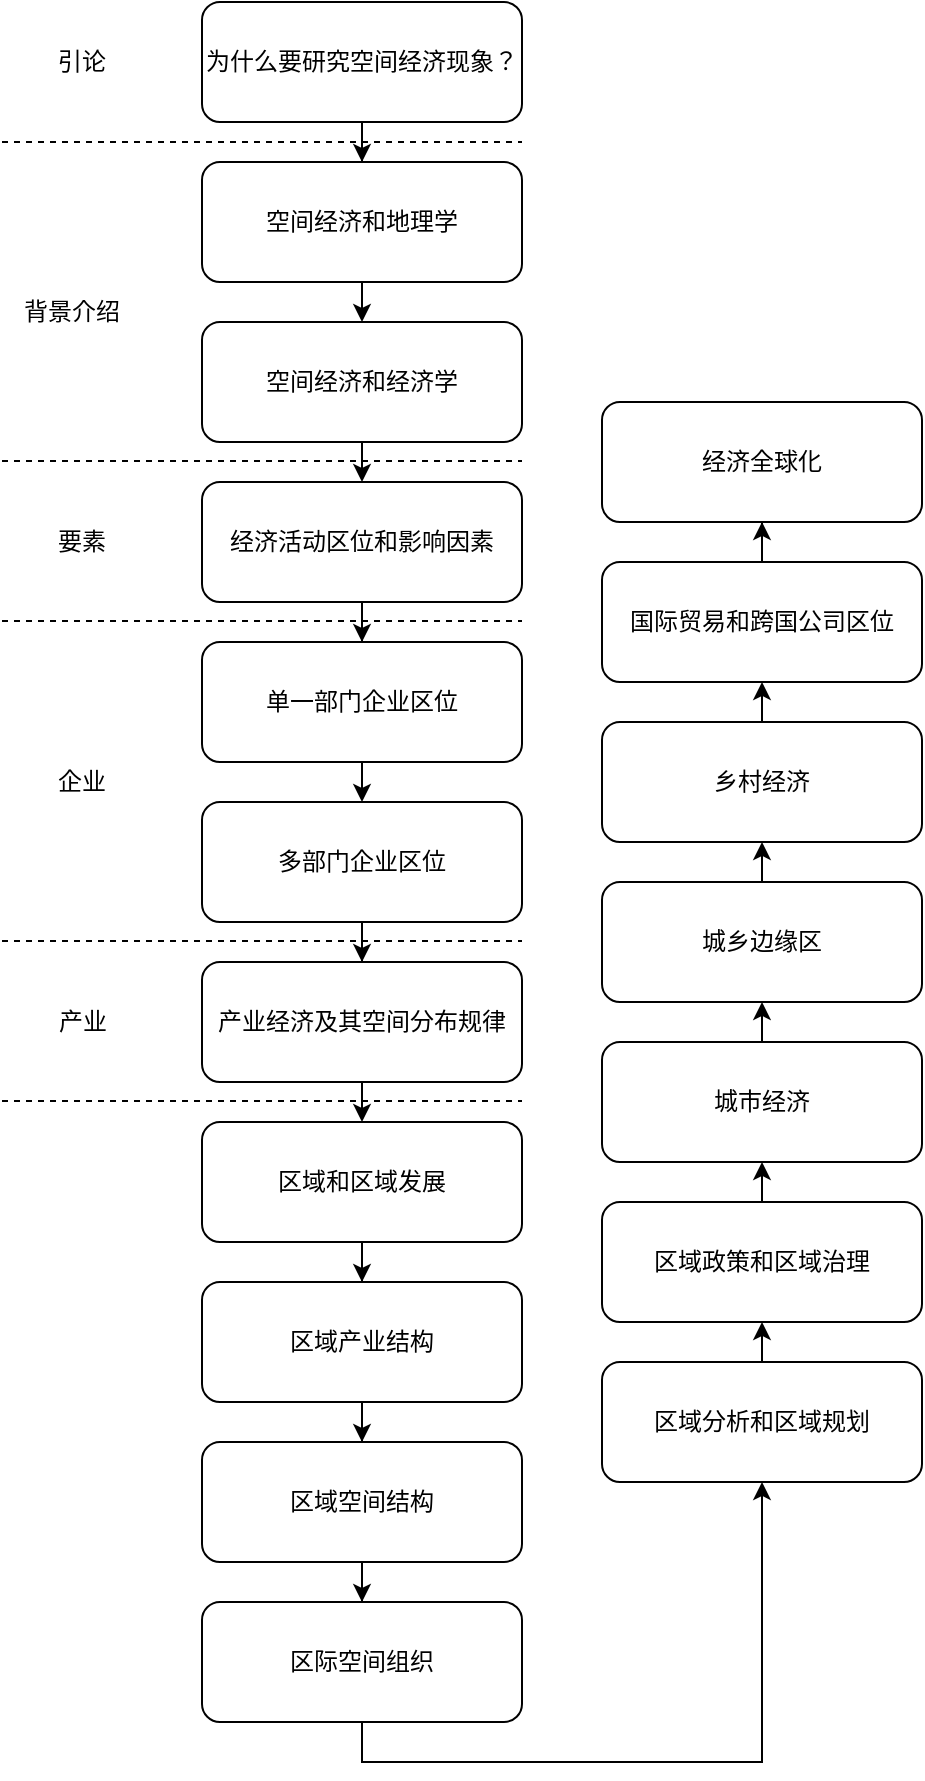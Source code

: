 <mxfile version="14.5.1" type="github">
  <diagram id="z3kckBgGGPqUcNnE8B0y" name="第 1 页">
    <mxGraphModel dx="782" dy="437" grid="1" gridSize="10" guides="1" tooltips="1" connect="1" arrows="1" fold="1" page="1" pageScale="1" pageWidth="827" pageHeight="1169" math="0" shadow="0">
      <root>
        <mxCell id="0" />
        <mxCell id="1" parent="0" />
        <mxCell id="fUgJQGygiqNxLLESphQV-24" style="edgeStyle=orthogonalEdgeStyle;rounded=0;orthogonalLoop=1;jettySize=auto;html=1;exitX=0.5;exitY=1;exitDx=0;exitDy=0;entryX=0.5;entryY=0;entryDx=0;entryDy=0;" edge="1" parent="1" source="fUgJQGygiqNxLLESphQV-1" target="fUgJQGygiqNxLLESphQV-3">
          <mxGeometry relative="1" as="geometry" />
        </mxCell>
        <mxCell id="fUgJQGygiqNxLLESphQV-1" value="空间经济和地理学" style="rounded=1;whiteSpace=wrap;html=1;" vertex="1" parent="1">
          <mxGeometry x="320" y="90" width="160" height="60" as="geometry" />
        </mxCell>
        <mxCell id="fUgJQGygiqNxLLESphQV-23" style="edgeStyle=orthogonalEdgeStyle;rounded=0;orthogonalLoop=1;jettySize=auto;html=1;exitX=0.5;exitY=1;exitDx=0;exitDy=0;" edge="1" parent="1" source="fUgJQGygiqNxLLESphQV-2" target="fUgJQGygiqNxLLESphQV-1">
          <mxGeometry relative="1" as="geometry" />
        </mxCell>
        <mxCell id="fUgJQGygiqNxLLESphQV-2" value="为什么要研究空间经济现象？" style="rounded=1;whiteSpace=wrap;html=1;" vertex="1" parent="1">
          <mxGeometry x="320" y="10" width="160" height="60" as="geometry" />
        </mxCell>
        <mxCell id="fUgJQGygiqNxLLESphQV-25" style="edgeStyle=orthogonalEdgeStyle;rounded=0;orthogonalLoop=1;jettySize=auto;html=1;exitX=0.5;exitY=1;exitDx=0;exitDy=0;entryX=0.5;entryY=0;entryDx=0;entryDy=0;" edge="1" parent="1" source="fUgJQGygiqNxLLESphQV-3" target="fUgJQGygiqNxLLESphQV-4">
          <mxGeometry relative="1" as="geometry" />
        </mxCell>
        <mxCell id="fUgJQGygiqNxLLESphQV-3" value="空间经济和经济学" style="rounded=1;whiteSpace=wrap;html=1;" vertex="1" parent="1">
          <mxGeometry x="320" y="170" width="160" height="60" as="geometry" />
        </mxCell>
        <mxCell id="fUgJQGygiqNxLLESphQV-26" style="edgeStyle=orthogonalEdgeStyle;rounded=0;orthogonalLoop=1;jettySize=auto;html=1;exitX=0.5;exitY=1;exitDx=0;exitDy=0;" edge="1" parent="1" source="fUgJQGygiqNxLLESphQV-4" target="fUgJQGygiqNxLLESphQV-5">
          <mxGeometry relative="1" as="geometry" />
        </mxCell>
        <mxCell id="fUgJQGygiqNxLLESphQV-4" value="经济活动区位和影响因素" style="rounded=1;whiteSpace=wrap;html=1;" vertex="1" parent="1">
          <mxGeometry x="320" y="250" width="160" height="60" as="geometry" />
        </mxCell>
        <mxCell id="fUgJQGygiqNxLLESphQV-27" style="edgeStyle=orthogonalEdgeStyle;rounded=0;orthogonalLoop=1;jettySize=auto;html=1;exitX=0.5;exitY=1;exitDx=0;exitDy=0;entryX=0.5;entryY=0;entryDx=0;entryDy=0;" edge="1" parent="1" source="fUgJQGygiqNxLLESphQV-5" target="fUgJQGygiqNxLLESphQV-7">
          <mxGeometry relative="1" as="geometry" />
        </mxCell>
        <mxCell id="fUgJQGygiqNxLLESphQV-5" value="单一部门企业区位" style="rounded=1;whiteSpace=wrap;html=1;" vertex="1" parent="1">
          <mxGeometry x="320" y="330" width="160" height="60" as="geometry" />
        </mxCell>
        <mxCell id="fUgJQGygiqNxLLESphQV-28" style="edgeStyle=orthogonalEdgeStyle;rounded=0;orthogonalLoop=1;jettySize=auto;html=1;exitX=0.5;exitY=1;exitDx=0;exitDy=0;" edge="1" parent="1" source="fUgJQGygiqNxLLESphQV-7" target="fUgJQGygiqNxLLESphQV-8">
          <mxGeometry relative="1" as="geometry" />
        </mxCell>
        <mxCell id="fUgJQGygiqNxLLESphQV-7" value="多部门企业区位" style="rounded=1;whiteSpace=wrap;html=1;" vertex="1" parent="1">
          <mxGeometry x="320" y="410" width="160" height="60" as="geometry" />
        </mxCell>
        <mxCell id="fUgJQGygiqNxLLESphQV-29" style="edgeStyle=orthogonalEdgeStyle;rounded=0;orthogonalLoop=1;jettySize=auto;html=1;exitX=0.5;exitY=1;exitDx=0;exitDy=0;entryX=0.5;entryY=0;entryDx=0;entryDy=0;" edge="1" parent="1" source="fUgJQGygiqNxLLESphQV-8" target="fUgJQGygiqNxLLESphQV-10">
          <mxGeometry relative="1" as="geometry" />
        </mxCell>
        <mxCell id="fUgJQGygiqNxLLESphQV-8" value="产业经济及其空间分布规律" style="rounded=1;whiteSpace=wrap;html=1;" vertex="1" parent="1">
          <mxGeometry x="320" y="490" width="160" height="60" as="geometry" />
        </mxCell>
        <mxCell id="fUgJQGygiqNxLLESphQV-30" style="edgeStyle=orthogonalEdgeStyle;rounded=0;orthogonalLoop=1;jettySize=auto;html=1;exitX=0.5;exitY=1;exitDx=0;exitDy=0;" edge="1" parent="1" source="fUgJQGygiqNxLLESphQV-10" target="fUgJQGygiqNxLLESphQV-11">
          <mxGeometry relative="1" as="geometry" />
        </mxCell>
        <mxCell id="fUgJQGygiqNxLLESphQV-10" value="区域和区域发展" style="rounded=1;whiteSpace=wrap;html=1;" vertex="1" parent="1">
          <mxGeometry x="320" y="570" width="160" height="60" as="geometry" />
        </mxCell>
        <mxCell id="fUgJQGygiqNxLLESphQV-51" style="edgeStyle=orthogonalEdgeStyle;rounded=0;orthogonalLoop=1;jettySize=auto;html=1;exitX=0.5;exitY=1;exitDx=0;exitDy=0;" edge="1" parent="1" source="fUgJQGygiqNxLLESphQV-11" target="fUgJQGygiqNxLLESphQV-13">
          <mxGeometry relative="1" as="geometry" />
        </mxCell>
        <mxCell id="fUgJQGygiqNxLLESphQV-11" value="区域产业结构" style="rounded=1;whiteSpace=wrap;html=1;" vertex="1" parent="1">
          <mxGeometry x="320" y="650" width="160" height="60" as="geometry" />
        </mxCell>
        <mxCell id="fUgJQGygiqNxLLESphQV-33" style="edgeStyle=orthogonalEdgeStyle;rounded=0;orthogonalLoop=1;jettySize=auto;html=1;exitX=0.5;exitY=1;exitDx=0;exitDy=0;" edge="1" parent="1" source="fUgJQGygiqNxLLESphQV-13" target="fUgJQGygiqNxLLESphQV-14">
          <mxGeometry relative="1" as="geometry" />
        </mxCell>
        <mxCell id="fUgJQGygiqNxLLESphQV-13" value="区域空间结构" style="rounded=1;whiteSpace=wrap;html=1;" vertex="1" parent="1">
          <mxGeometry x="320" y="730" width="160" height="60" as="geometry" />
        </mxCell>
        <mxCell id="fUgJQGygiqNxLLESphQV-34" style="edgeStyle=orthogonalEdgeStyle;rounded=0;orthogonalLoop=1;jettySize=auto;html=1;exitX=0.5;exitY=1;exitDx=0;exitDy=0;entryX=0.5;entryY=1;entryDx=0;entryDy=0;" edge="1" parent="1" source="fUgJQGygiqNxLLESphQV-14" target="fUgJQGygiqNxLLESphQV-16">
          <mxGeometry relative="1" as="geometry" />
        </mxCell>
        <mxCell id="fUgJQGygiqNxLLESphQV-14" value="区际空间组织" style="rounded=1;whiteSpace=wrap;html=1;" vertex="1" parent="1">
          <mxGeometry x="320" y="810" width="160" height="60" as="geometry" />
        </mxCell>
        <mxCell id="fUgJQGygiqNxLLESphQV-35" style="edgeStyle=orthogonalEdgeStyle;rounded=0;orthogonalLoop=1;jettySize=auto;html=1;exitX=0.5;exitY=0;exitDx=0;exitDy=0;entryX=0.5;entryY=1;entryDx=0;entryDy=0;" edge="1" parent="1" source="fUgJQGygiqNxLLESphQV-16" target="fUgJQGygiqNxLLESphQV-17">
          <mxGeometry relative="1" as="geometry" />
        </mxCell>
        <mxCell id="fUgJQGygiqNxLLESphQV-16" value="区域分析和区域规划" style="rounded=1;whiteSpace=wrap;html=1;" vertex="1" parent="1">
          <mxGeometry x="520" y="690" width="160" height="60" as="geometry" />
        </mxCell>
        <mxCell id="fUgJQGygiqNxLLESphQV-36" style="edgeStyle=orthogonalEdgeStyle;rounded=0;orthogonalLoop=1;jettySize=auto;html=1;exitX=0.5;exitY=0;exitDx=0;exitDy=0;entryX=0.5;entryY=1;entryDx=0;entryDy=0;" edge="1" parent="1" source="fUgJQGygiqNxLLESphQV-17" target="fUgJQGygiqNxLLESphQV-18">
          <mxGeometry relative="1" as="geometry" />
        </mxCell>
        <mxCell id="fUgJQGygiqNxLLESphQV-17" value="区域政策和区域治理" style="rounded=1;whiteSpace=wrap;html=1;" vertex="1" parent="1">
          <mxGeometry x="520" y="610" width="160" height="60" as="geometry" />
        </mxCell>
        <mxCell id="fUgJQGygiqNxLLESphQV-37" style="edgeStyle=orthogonalEdgeStyle;rounded=0;orthogonalLoop=1;jettySize=auto;html=1;exitX=0.5;exitY=0;exitDx=0;exitDy=0;entryX=0.5;entryY=1;entryDx=0;entryDy=0;" edge="1" parent="1" source="fUgJQGygiqNxLLESphQV-18" target="fUgJQGygiqNxLLESphQV-19">
          <mxGeometry relative="1" as="geometry" />
        </mxCell>
        <mxCell id="fUgJQGygiqNxLLESphQV-18" value="城市经济" style="rounded=1;whiteSpace=wrap;html=1;" vertex="1" parent="1">
          <mxGeometry x="520" y="530" width="160" height="60" as="geometry" />
        </mxCell>
        <mxCell id="fUgJQGygiqNxLLESphQV-38" style="edgeStyle=orthogonalEdgeStyle;rounded=0;orthogonalLoop=1;jettySize=auto;html=1;exitX=0.5;exitY=0;exitDx=0;exitDy=0;entryX=0.5;entryY=1;entryDx=0;entryDy=0;" edge="1" parent="1" source="fUgJQGygiqNxLLESphQV-19" target="fUgJQGygiqNxLLESphQV-20">
          <mxGeometry relative="1" as="geometry" />
        </mxCell>
        <mxCell id="fUgJQGygiqNxLLESphQV-19" value="城乡边缘区" style="rounded=1;whiteSpace=wrap;html=1;" vertex="1" parent="1">
          <mxGeometry x="520" y="450" width="160" height="60" as="geometry" />
        </mxCell>
        <mxCell id="fUgJQGygiqNxLLESphQV-39" style="edgeStyle=orthogonalEdgeStyle;rounded=0;orthogonalLoop=1;jettySize=auto;html=1;exitX=0.5;exitY=0;exitDx=0;exitDy=0;entryX=0.5;entryY=1;entryDx=0;entryDy=0;" edge="1" parent="1" source="fUgJQGygiqNxLLESphQV-20" target="fUgJQGygiqNxLLESphQV-21">
          <mxGeometry relative="1" as="geometry" />
        </mxCell>
        <mxCell id="fUgJQGygiqNxLLESphQV-20" value="乡村经济" style="rounded=1;whiteSpace=wrap;html=1;" vertex="1" parent="1">
          <mxGeometry x="520" y="370" width="160" height="60" as="geometry" />
        </mxCell>
        <mxCell id="fUgJQGygiqNxLLESphQV-40" style="edgeStyle=orthogonalEdgeStyle;rounded=0;orthogonalLoop=1;jettySize=auto;html=1;exitX=0.5;exitY=0;exitDx=0;exitDy=0;" edge="1" parent="1" source="fUgJQGygiqNxLLESphQV-21" target="fUgJQGygiqNxLLESphQV-22">
          <mxGeometry relative="1" as="geometry" />
        </mxCell>
        <mxCell id="fUgJQGygiqNxLLESphQV-21" value="国际贸易和跨国公司区位" style="rounded=1;whiteSpace=wrap;html=1;" vertex="1" parent="1">
          <mxGeometry x="520" y="290" width="160" height="60" as="geometry" />
        </mxCell>
        <mxCell id="fUgJQGygiqNxLLESphQV-22" value="经济全球化" style="rounded=1;whiteSpace=wrap;html=1;" vertex="1" parent="1">
          <mxGeometry x="520" y="210" width="160" height="60" as="geometry" />
        </mxCell>
        <mxCell id="fUgJQGygiqNxLLESphQV-41" value="引论" style="text;html=1;strokeColor=none;fillColor=none;align=center;verticalAlign=middle;whiteSpace=wrap;rounded=0;" vertex="1" parent="1">
          <mxGeometry x="240" y="30" width="40" height="20" as="geometry" />
        </mxCell>
        <mxCell id="fUgJQGygiqNxLLESphQV-42" value="背景介绍" style="text;html=1;strokeColor=none;fillColor=none;align=center;verticalAlign=middle;whiteSpace=wrap;rounded=0;" vertex="1" parent="1">
          <mxGeometry x="220" y="150" width="70" height="30" as="geometry" />
        </mxCell>
        <mxCell id="fUgJQGygiqNxLLESphQV-43" value="要素" style="text;html=1;strokeColor=none;fillColor=none;align=center;verticalAlign=middle;whiteSpace=wrap;rounded=0;" vertex="1" parent="1">
          <mxGeometry x="225" y="265" width="70" height="30" as="geometry" />
        </mxCell>
        <mxCell id="fUgJQGygiqNxLLESphQV-44" value="企业" style="text;html=1;strokeColor=none;fillColor=none;align=center;verticalAlign=middle;whiteSpace=wrap;rounded=0;" vertex="1" parent="1">
          <mxGeometry x="230" y="385" width="60" height="30" as="geometry" />
        </mxCell>
        <mxCell id="fUgJQGygiqNxLLESphQV-45" value="" style="endArrow=none;dashed=1;html=1;" edge="1" parent="1">
          <mxGeometry width="50" height="50" relative="1" as="geometry">
            <mxPoint x="220" y="80" as="sourcePoint" />
            <mxPoint x="480" y="80" as="targetPoint" />
          </mxGeometry>
        </mxCell>
        <mxCell id="fUgJQGygiqNxLLESphQV-46" value="" style="endArrow=none;dashed=1;html=1;" edge="1" parent="1">
          <mxGeometry width="50" height="50" relative="1" as="geometry">
            <mxPoint x="220" y="239.5" as="sourcePoint" />
            <mxPoint x="480" y="239.5" as="targetPoint" />
          </mxGeometry>
        </mxCell>
        <mxCell id="fUgJQGygiqNxLLESphQV-47" value="" style="endArrow=none;dashed=1;html=1;" edge="1" parent="1">
          <mxGeometry width="50" height="50" relative="1" as="geometry">
            <mxPoint x="220" y="319.5" as="sourcePoint" />
            <mxPoint x="480" y="319.5" as="targetPoint" />
          </mxGeometry>
        </mxCell>
        <mxCell id="fUgJQGygiqNxLLESphQV-48" value="" style="endArrow=none;dashed=1;html=1;" edge="1" parent="1">
          <mxGeometry width="50" height="50" relative="1" as="geometry">
            <mxPoint x="220" y="479.5" as="sourcePoint" />
            <mxPoint x="480" y="479.5" as="targetPoint" />
          </mxGeometry>
        </mxCell>
        <mxCell id="fUgJQGygiqNxLLESphQV-49" value="" style="endArrow=none;dashed=1;html=1;" edge="1" parent="1">
          <mxGeometry width="50" height="50" relative="1" as="geometry">
            <mxPoint x="220" y="559.5" as="sourcePoint" />
            <mxPoint x="480" y="559.5" as="targetPoint" />
          </mxGeometry>
        </mxCell>
        <mxCell id="fUgJQGygiqNxLLESphQV-50" value="产业" style="text;html=1;align=center;verticalAlign=middle;resizable=0;points=[];autosize=1;" vertex="1" parent="1">
          <mxGeometry x="240" y="510" width="40" height="20" as="geometry" />
        </mxCell>
      </root>
    </mxGraphModel>
  </diagram>
</mxfile>
